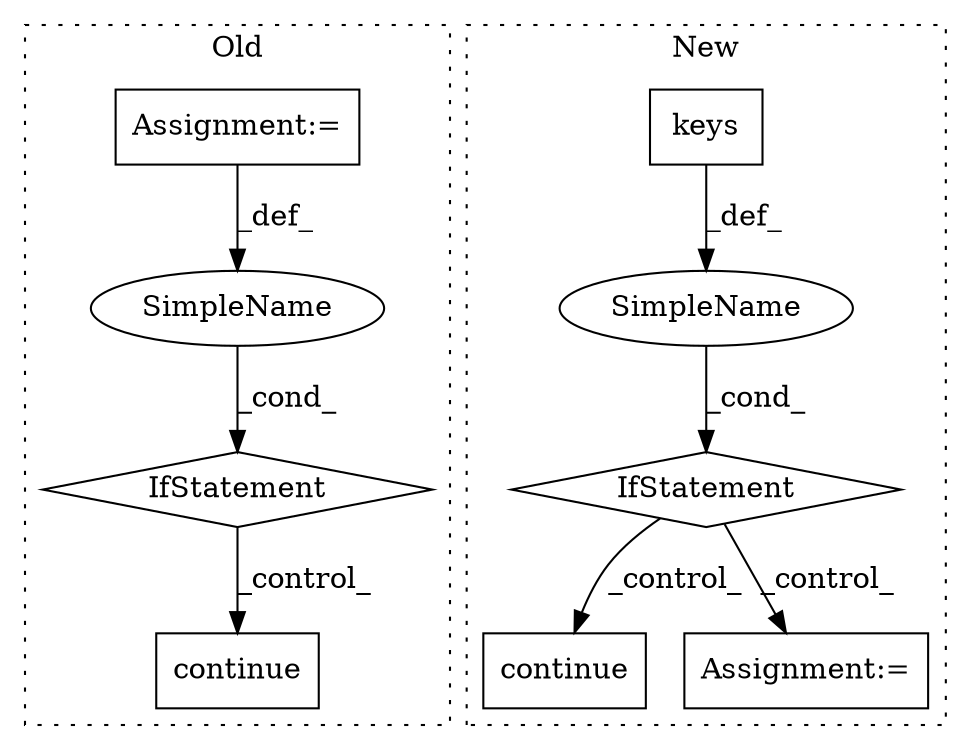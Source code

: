digraph G {
subgraph cluster0 {
1 [label="continue" a="18" s="12494" l="9" shape="box"];
3 [label="IfStatement" a="25" s="12352,12378" l="4,2" shape="diamond"];
4 [label="SimpleName" a="42" s="" l="" shape="ellipse"];
8 [label="Assignment:=" a="7" s="12303" l="1" shape="box"];
label = "Old";
style="dotted";
}
subgraph cluster1 {
2 [label="keys" a="32" s="12041" l="6" shape="box"];
5 [label="IfStatement" a="25" s="12003,12049" l="4,2" shape="diamond"];
6 [label="continue" a="18" s="12154" l="9" shape="box"];
7 [label="SimpleName" a="42" s="" l="" shape="ellipse"];
9 [label="Assignment:=" a="7" s="12239" l="1" shape="box"];
label = "New";
style="dotted";
}
2 -> 7 [label="_def_"];
3 -> 1 [label="_control_"];
4 -> 3 [label="_cond_"];
5 -> 6 [label="_control_"];
5 -> 9 [label="_control_"];
7 -> 5 [label="_cond_"];
8 -> 4 [label="_def_"];
}